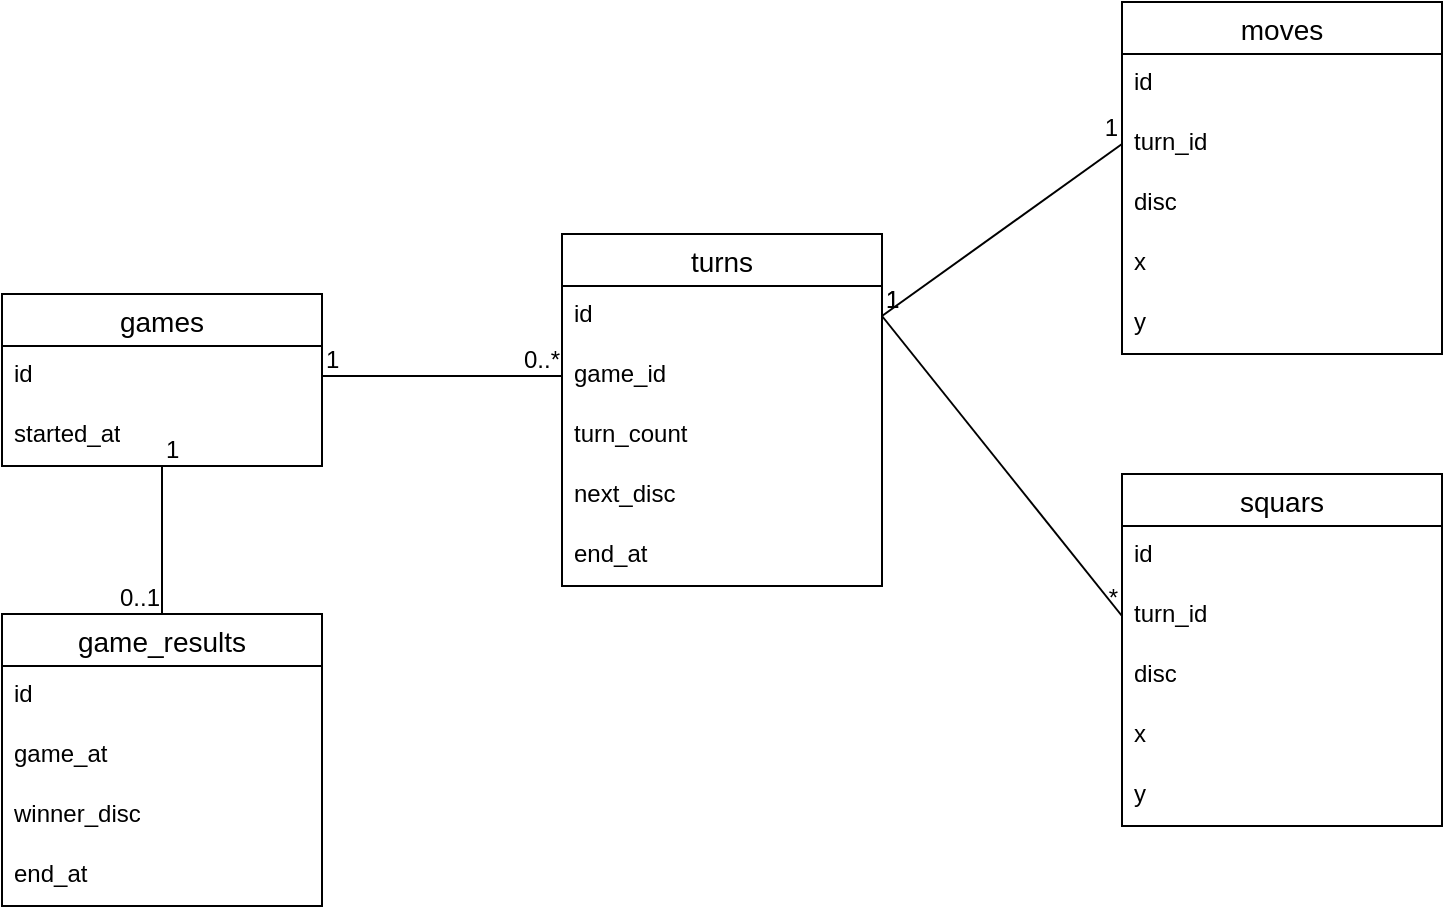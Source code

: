 <mxfile>
    <diagram id="ZhW8EMHnxCX9F3btyDBB" name="ページ1">
        <mxGraphModel dx="264" dy="366" grid="1" gridSize="10" guides="1" tooltips="1" connect="1" arrows="1" fold="1" page="1" pageScale="1" pageWidth="1920" pageHeight="1200" math="0" shadow="0">
            <root>
                <mxCell id="0"/>
                <mxCell id="1" parent="0"/>
                <mxCell id="2" value="games" style="swimlane;fontStyle=0;childLayout=stackLayout;horizontal=1;startSize=26;horizontalStack=0;resizeParent=1;resizeParentMax=0;resizeLast=0;collapsible=1;marginBottom=0;align=center;fontSize=14;" vertex="1" parent="1">
                    <mxGeometry x="610" y="520" width="160" height="86" as="geometry"/>
                </mxCell>
                <mxCell id="3" value="id" style="text;strokeColor=none;fillColor=none;spacingLeft=4;spacingRight=4;overflow=hidden;rotatable=0;points=[[0,0.5],[1,0.5]];portConstraint=eastwest;fontSize=12;whiteSpace=wrap;html=1;" vertex="1" parent="2">
                    <mxGeometry y="26" width="160" height="30" as="geometry"/>
                </mxCell>
                <mxCell id="4" value="started_at" style="text;strokeColor=none;fillColor=none;spacingLeft=4;spacingRight=4;overflow=hidden;rotatable=0;points=[[0,0.5],[1,0.5]];portConstraint=eastwest;fontSize=12;whiteSpace=wrap;html=1;" vertex="1" parent="2">
                    <mxGeometry y="56" width="160" height="30" as="geometry"/>
                </mxCell>
                <mxCell id="6" value="turns" style="swimlane;fontStyle=0;childLayout=stackLayout;horizontal=1;startSize=26;horizontalStack=0;resizeParent=1;resizeParentMax=0;resizeLast=0;collapsible=1;marginBottom=0;align=center;fontSize=14;" vertex="1" parent="1">
                    <mxGeometry x="890" y="490" width="160" height="176" as="geometry"/>
                </mxCell>
                <mxCell id="7" value="id" style="text;strokeColor=none;fillColor=none;spacingLeft=4;spacingRight=4;overflow=hidden;rotatable=0;points=[[0,0.5],[1,0.5]];portConstraint=eastwest;fontSize=12;whiteSpace=wrap;html=1;" vertex="1" parent="6">
                    <mxGeometry y="26" width="160" height="30" as="geometry"/>
                </mxCell>
                <mxCell id="8" value="game_id" style="text;strokeColor=none;fillColor=none;spacingLeft=4;spacingRight=4;overflow=hidden;rotatable=0;points=[[0,0.5],[1,0.5]];portConstraint=eastwest;fontSize=12;whiteSpace=wrap;html=1;" vertex="1" parent="6">
                    <mxGeometry y="56" width="160" height="30" as="geometry"/>
                </mxCell>
                <mxCell id="9" value="turn_count" style="text;strokeColor=none;fillColor=none;spacingLeft=4;spacingRight=4;overflow=hidden;rotatable=0;points=[[0,0.5],[1,0.5]];portConstraint=eastwest;fontSize=12;whiteSpace=wrap;html=1;" vertex="1" parent="6">
                    <mxGeometry y="86" width="160" height="30" as="geometry"/>
                </mxCell>
                <mxCell id="40" value="next_disc" style="text;strokeColor=none;fillColor=none;spacingLeft=4;spacingRight=4;overflow=hidden;rotatable=0;points=[[0,0.5],[1,0.5]];portConstraint=eastwest;fontSize=12;whiteSpace=wrap;html=1;" vertex="1" parent="6">
                    <mxGeometry y="116" width="160" height="30" as="geometry"/>
                </mxCell>
                <mxCell id="10" value="end_at" style="text;strokeColor=none;fillColor=none;spacingLeft=4;spacingRight=4;overflow=hidden;rotatable=0;points=[[0,0.5],[1,0.5]];portConstraint=eastwest;fontSize=12;whiteSpace=wrap;html=1;" vertex="1" parent="6">
                    <mxGeometry y="146" width="160" height="30" as="geometry"/>
                </mxCell>
                <mxCell id="11" value="" style="endArrow=none;html=1;rounded=0;exitX=1;exitY=0.5;exitDx=0;exitDy=0;entryX=0;entryY=0.5;entryDx=0;entryDy=0;" edge="1" parent="1" source="3" target="8">
                    <mxGeometry relative="1" as="geometry">
                        <mxPoint x="760" y="540" as="sourcePoint"/>
                        <mxPoint x="920" y="540" as="targetPoint"/>
                    </mxGeometry>
                </mxCell>
                <mxCell id="12" value="1" style="resizable=0;html=1;whiteSpace=wrap;align=left;verticalAlign=bottom;" connectable="0" vertex="1" parent="11">
                    <mxGeometry x="-1" relative="1" as="geometry"/>
                </mxCell>
                <mxCell id="13" value="0..*" style="resizable=0;html=1;whiteSpace=wrap;align=right;verticalAlign=bottom;" connectable="0" vertex="1" parent="11">
                    <mxGeometry x="1" relative="1" as="geometry"/>
                </mxCell>
                <mxCell id="14" value="moves" style="swimlane;fontStyle=0;childLayout=stackLayout;horizontal=1;startSize=26;horizontalStack=0;resizeParent=1;resizeParentMax=0;resizeLast=0;collapsible=1;marginBottom=0;align=center;fontSize=14;" vertex="1" parent="1">
                    <mxGeometry x="1170" y="374" width="160" height="176" as="geometry"/>
                </mxCell>
                <mxCell id="15" value="id" style="text;strokeColor=none;fillColor=none;spacingLeft=4;spacingRight=4;overflow=hidden;rotatable=0;points=[[0,0.5],[1,0.5]];portConstraint=eastwest;fontSize=12;whiteSpace=wrap;html=1;" vertex="1" parent="14">
                    <mxGeometry y="26" width="160" height="30" as="geometry"/>
                </mxCell>
                <mxCell id="16" value="turn_id" style="text;strokeColor=none;fillColor=none;spacingLeft=4;spacingRight=4;overflow=hidden;rotatable=0;points=[[0,0.5],[1,0.5]];portConstraint=eastwest;fontSize=12;whiteSpace=wrap;html=1;" vertex="1" parent="14">
                    <mxGeometry y="56" width="160" height="30" as="geometry"/>
                </mxCell>
                <mxCell id="17" value="disc" style="text;strokeColor=none;fillColor=none;spacingLeft=4;spacingRight=4;overflow=hidden;rotatable=0;points=[[0,0.5],[1,0.5]];portConstraint=eastwest;fontSize=12;whiteSpace=wrap;html=1;" vertex="1" parent="14">
                    <mxGeometry y="86" width="160" height="30" as="geometry"/>
                </mxCell>
                <mxCell id="18" value="x" style="text;strokeColor=none;fillColor=none;spacingLeft=4;spacingRight=4;overflow=hidden;rotatable=0;points=[[0,0.5],[1,0.5]];portConstraint=eastwest;fontSize=12;whiteSpace=wrap;html=1;" vertex="1" parent="14">
                    <mxGeometry y="116" width="160" height="30" as="geometry"/>
                </mxCell>
                <mxCell id="19" value="y" style="text;strokeColor=none;fillColor=none;spacingLeft=4;spacingRight=4;overflow=hidden;rotatable=0;points=[[0,0.5],[1,0.5]];portConstraint=eastwest;fontSize=12;whiteSpace=wrap;html=1;" vertex="1" parent="14">
                    <mxGeometry y="146" width="160" height="30" as="geometry"/>
                </mxCell>
                <mxCell id="20" value="" style="endArrow=none;html=1;rounded=0;exitX=1;exitY=0.5;exitDx=0;exitDy=0;entryX=0;entryY=0.5;entryDx=0;entryDy=0;" edge="1" parent="1" source="7" target="16">
                    <mxGeometry relative="1" as="geometry">
                        <mxPoint x="1050" y="571" as="sourcePoint"/>
                        <mxPoint x="1170" y="571" as="targetPoint"/>
                    </mxGeometry>
                </mxCell>
                <mxCell id="21" value="1" style="resizable=0;html=1;whiteSpace=wrap;align=left;verticalAlign=bottom;" connectable="0" vertex="1" parent="20">
                    <mxGeometry x="-1" relative="1" as="geometry"/>
                </mxCell>
                <mxCell id="22" value="1" style="resizable=0;html=1;whiteSpace=wrap;align=right;verticalAlign=bottom;" connectable="0" vertex="1" parent="20">
                    <mxGeometry x="1" relative="1" as="geometry"/>
                </mxCell>
                <mxCell id="23" value="squars" style="swimlane;fontStyle=0;childLayout=stackLayout;horizontal=1;startSize=26;horizontalStack=0;resizeParent=1;resizeParentMax=0;resizeLast=0;collapsible=1;marginBottom=0;align=center;fontSize=14;" vertex="1" parent="1">
                    <mxGeometry x="1170" y="610" width="160" height="176" as="geometry"/>
                </mxCell>
                <mxCell id="24" value="id" style="text;strokeColor=none;fillColor=none;spacingLeft=4;spacingRight=4;overflow=hidden;rotatable=0;points=[[0,0.5],[1,0.5]];portConstraint=eastwest;fontSize=12;whiteSpace=wrap;html=1;" vertex="1" parent="23">
                    <mxGeometry y="26" width="160" height="30" as="geometry"/>
                </mxCell>
                <mxCell id="25" value="turn_id" style="text;strokeColor=none;fillColor=none;spacingLeft=4;spacingRight=4;overflow=hidden;rotatable=0;points=[[0,0.5],[1,0.5]];portConstraint=eastwest;fontSize=12;whiteSpace=wrap;html=1;" vertex="1" parent="23">
                    <mxGeometry y="56" width="160" height="30" as="geometry"/>
                </mxCell>
                <mxCell id="26" value="disc" style="text;strokeColor=none;fillColor=none;spacingLeft=4;spacingRight=4;overflow=hidden;rotatable=0;points=[[0,0.5],[1,0.5]];portConstraint=eastwest;fontSize=12;whiteSpace=wrap;html=1;" vertex="1" parent="23">
                    <mxGeometry y="86" width="160" height="30" as="geometry"/>
                </mxCell>
                <mxCell id="27" value="x" style="text;strokeColor=none;fillColor=none;spacingLeft=4;spacingRight=4;overflow=hidden;rotatable=0;points=[[0,0.5],[1,0.5]];portConstraint=eastwest;fontSize=12;whiteSpace=wrap;html=1;" vertex="1" parent="23">
                    <mxGeometry y="116" width="160" height="30" as="geometry"/>
                </mxCell>
                <mxCell id="28" value="y" style="text;strokeColor=none;fillColor=none;spacingLeft=4;spacingRight=4;overflow=hidden;rotatable=0;points=[[0,0.5],[1,0.5]];portConstraint=eastwest;fontSize=12;whiteSpace=wrap;html=1;" vertex="1" parent="23">
                    <mxGeometry y="146" width="160" height="30" as="geometry"/>
                </mxCell>
                <mxCell id="29" value="" style="endArrow=none;html=1;rounded=0;exitX=1;exitY=0.5;exitDx=0;exitDy=0;entryX=0;entryY=0.5;entryDx=0;entryDy=0;" edge="1" parent="1" source="7" target="25">
                    <mxGeometry relative="1" as="geometry">
                        <mxPoint x="1070" y="576" as="sourcePoint"/>
                        <mxPoint x="1190" y="490" as="targetPoint"/>
                    </mxGeometry>
                </mxCell>
                <mxCell id="30" value="1" style="resizable=0;html=1;whiteSpace=wrap;align=left;verticalAlign=bottom;" connectable="0" vertex="1" parent="29">
                    <mxGeometry x="-1" relative="1" as="geometry"/>
                </mxCell>
                <mxCell id="31" value="*" style="resizable=0;html=1;whiteSpace=wrap;align=right;verticalAlign=bottom;" connectable="0" vertex="1" parent="29">
                    <mxGeometry x="1" relative="1" as="geometry"/>
                </mxCell>
                <mxCell id="32" value="game_results" style="swimlane;fontStyle=0;childLayout=stackLayout;horizontal=1;startSize=26;horizontalStack=0;resizeParent=1;resizeParentMax=0;resizeLast=0;collapsible=1;marginBottom=0;align=center;fontSize=14;" vertex="1" parent="1">
                    <mxGeometry x="610" y="680" width="160" height="146" as="geometry"/>
                </mxCell>
                <mxCell id="33" value="id" style="text;strokeColor=none;fillColor=none;spacingLeft=4;spacingRight=4;overflow=hidden;rotatable=0;points=[[0,0.5],[1,0.5]];portConstraint=eastwest;fontSize=12;whiteSpace=wrap;html=1;" vertex="1" parent="32">
                    <mxGeometry y="26" width="160" height="30" as="geometry"/>
                </mxCell>
                <mxCell id="34" value="game_at" style="text;strokeColor=none;fillColor=none;spacingLeft=4;spacingRight=4;overflow=hidden;rotatable=0;points=[[0,0.5],[1,0.5]];portConstraint=eastwest;fontSize=12;whiteSpace=wrap;html=1;" vertex="1" parent="32">
                    <mxGeometry y="56" width="160" height="30" as="geometry"/>
                </mxCell>
                <mxCell id="35" value="winner_disc" style="text;strokeColor=none;fillColor=none;spacingLeft=4;spacingRight=4;overflow=hidden;rotatable=0;points=[[0,0.5],[1,0.5]];portConstraint=eastwest;fontSize=12;whiteSpace=wrap;html=1;" vertex="1" parent="32">
                    <mxGeometry y="86" width="160" height="30" as="geometry"/>
                </mxCell>
                <mxCell id="36" value="end_at" style="text;strokeColor=none;fillColor=none;spacingLeft=4;spacingRight=4;overflow=hidden;rotatable=0;points=[[0,0.5],[1,0.5]];portConstraint=eastwest;fontSize=12;whiteSpace=wrap;html=1;" vertex="1" parent="32">
                    <mxGeometry y="116" width="160" height="30" as="geometry"/>
                </mxCell>
                <mxCell id="37" value="" style="endArrow=none;html=1;rounded=0;exitX=0.5;exitY=1;exitDx=0;exitDy=0;entryX=0.5;entryY=0;entryDx=0;entryDy=0;" edge="1" parent="1" source="2" target="32">
                    <mxGeometry relative="1" as="geometry">
                        <mxPoint x="770" y="660" as="sourcePoint"/>
                        <mxPoint x="890" y="660" as="targetPoint"/>
                    </mxGeometry>
                </mxCell>
                <mxCell id="38" value="1" style="resizable=0;html=1;whiteSpace=wrap;align=left;verticalAlign=bottom;" connectable="0" vertex="1" parent="37">
                    <mxGeometry x="-1" relative="1" as="geometry"/>
                </mxCell>
                <mxCell id="39" value="0..1" style="resizable=0;html=1;whiteSpace=wrap;align=right;verticalAlign=bottom;" connectable="0" vertex="1" parent="37">
                    <mxGeometry x="1" relative="1" as="geometry"/>
                </mxCell>
            </root>
        </mxGraphModel>
    </diagram>
</mxfile>
